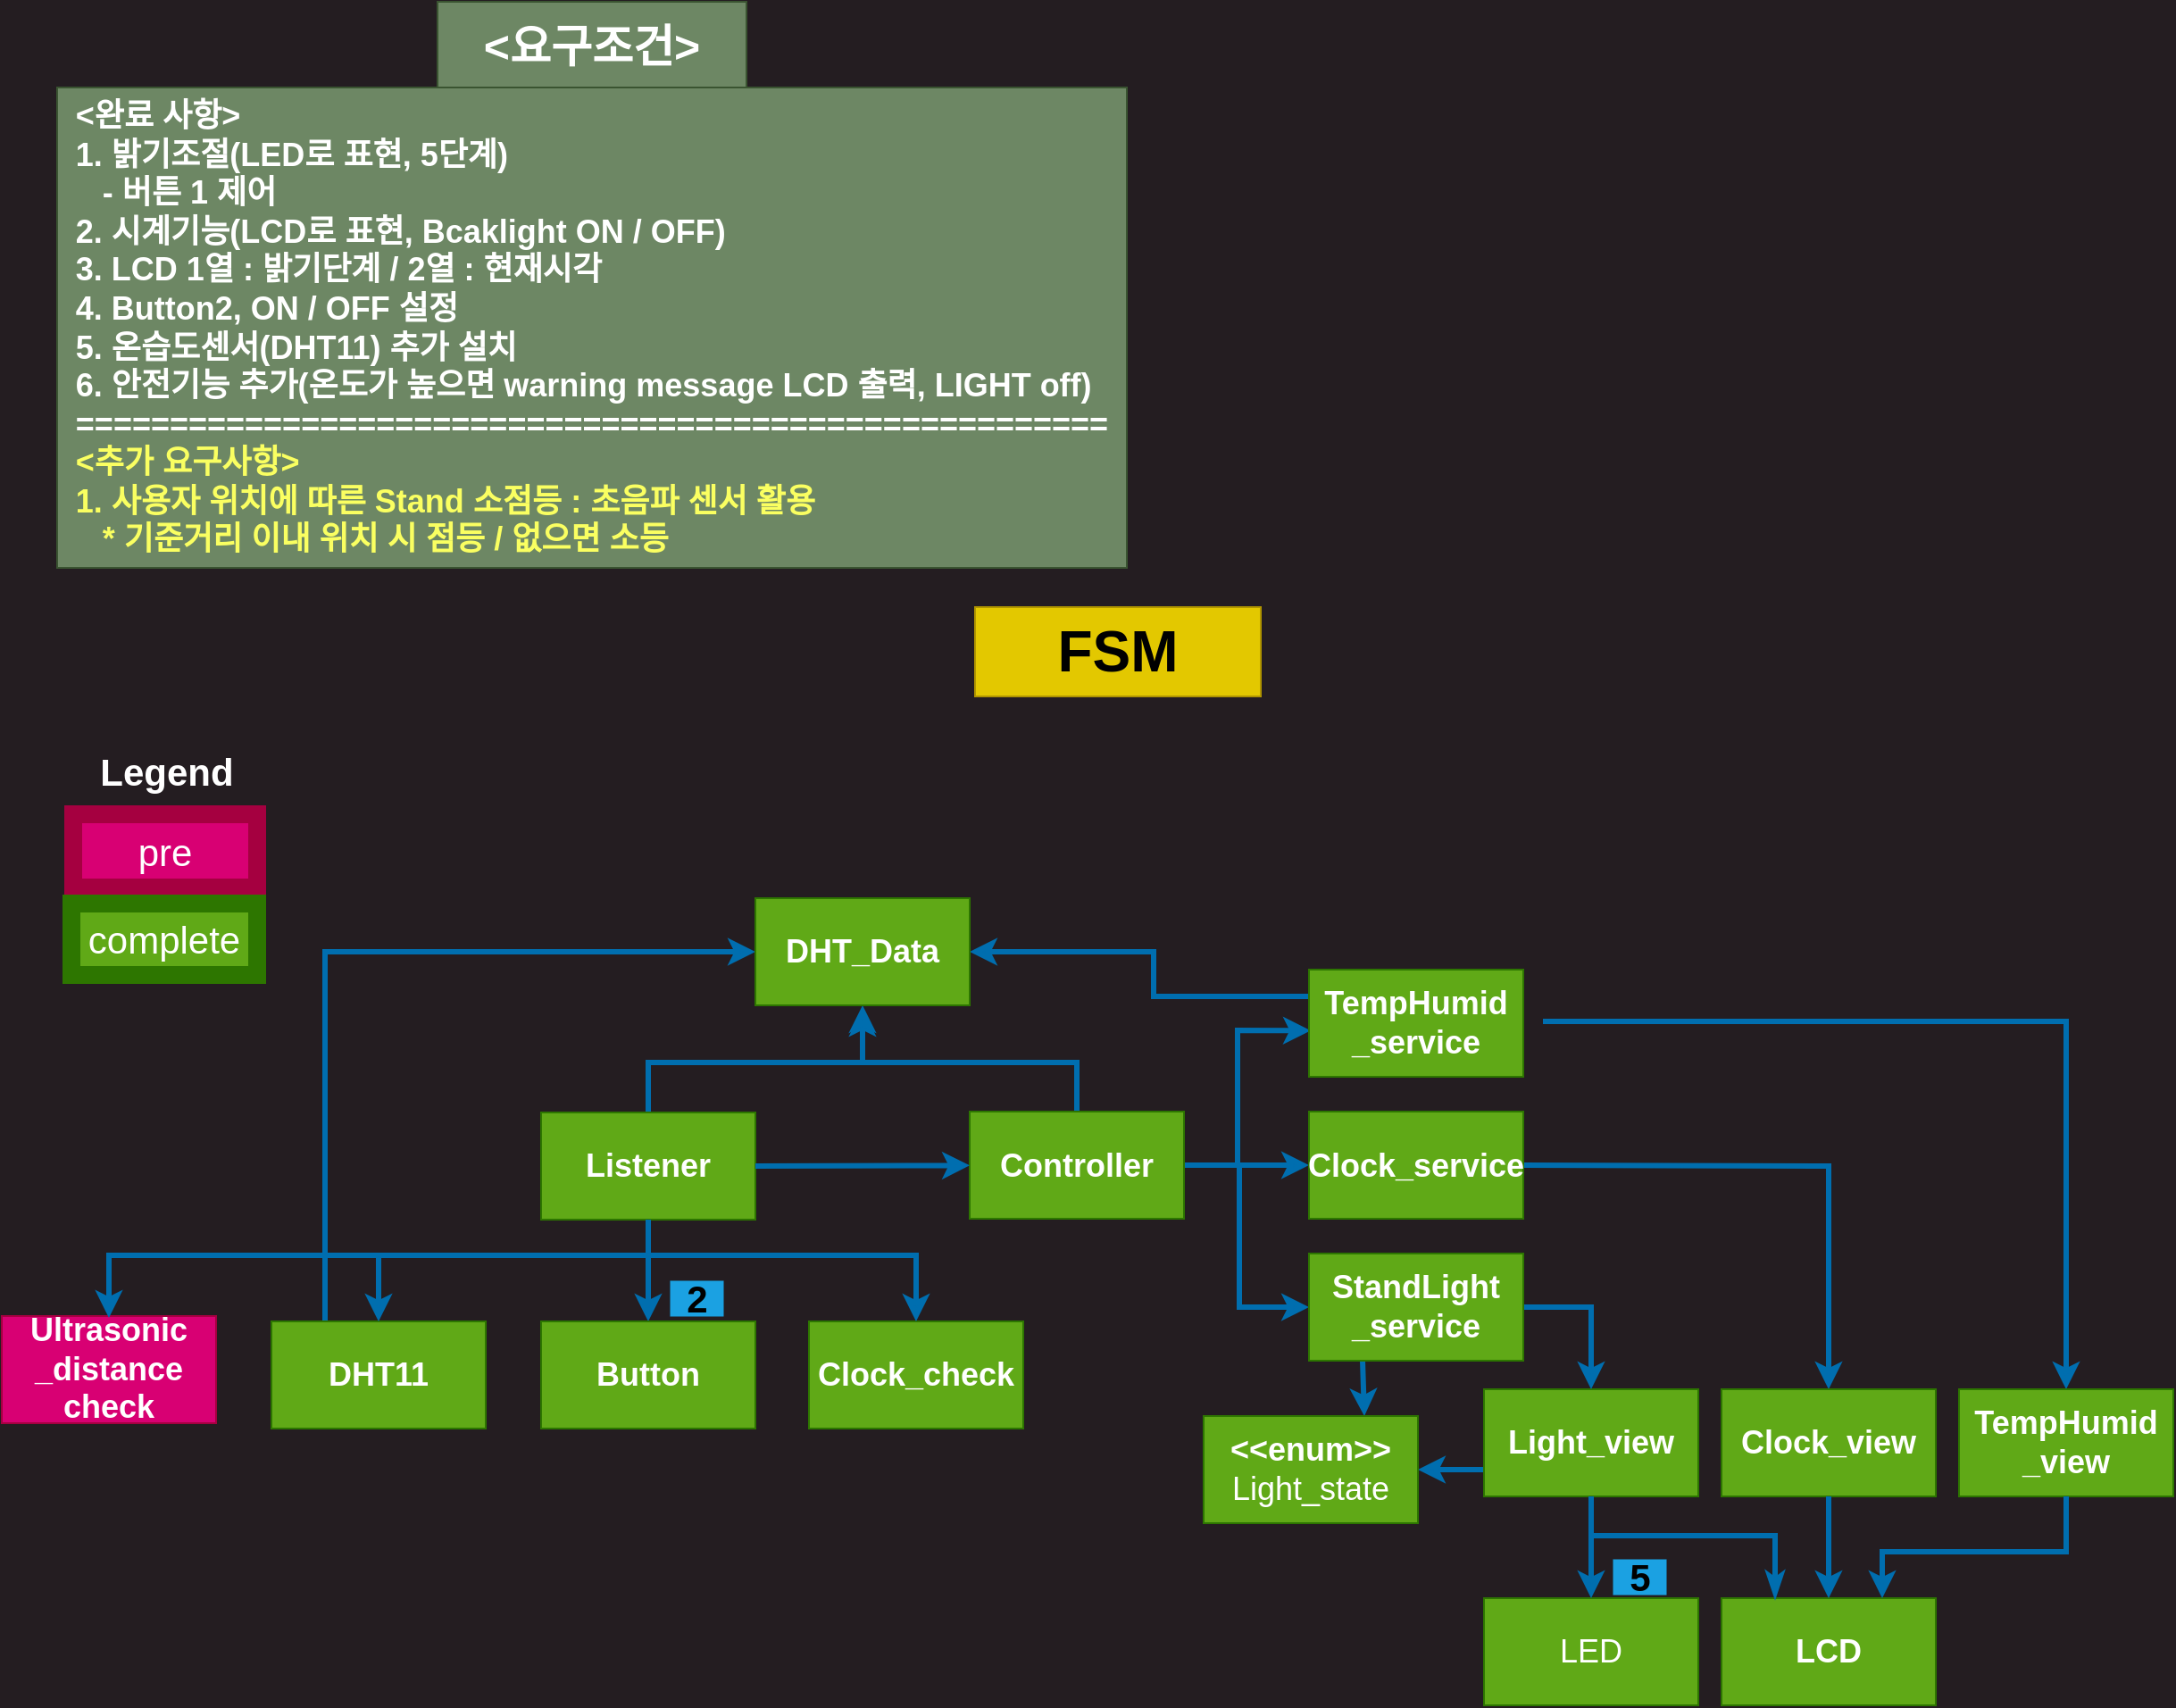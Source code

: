 <mxfile>
    <diagram id="ae19R_kALU7PrGxyAkQI" name="Page-1">
        <mxGraphModel dx="2518" dy="1075" grid="0" gridSize="10" guides="1" tooltips="1" connect="1" arrows="1" fold="1" page="0" pageScale="1" pageWidth="827" pageHeight="1169" background="#241D21" math="0" shadow="0">
            <root>
                <mxCell id="0"/>
                <mxCell id="1" parent="0"/>
                <mxCell id="69" style="edgeStyle=none;html=1;exitX=0.5;exitY=0;exitDx=0;exitDy=0;entryX=0.5;entryY=1;entryDx=0;entryDy=0;fillColor=#1ba1e2;strokeColor=#006EAF;strokeWidth=3;rounded=0;" parent="1" edge="1">
                    <mxGeometry relative="1" as="geometry">
                        <Array as="points">
                            <mxPoint x="-664" y="403"/>
                            <mxPoint x="-544" y="403"/>
                        </Array>
                        <mxPoint x="-664" y="433" as="sourcePoint"/>
                        <mxPoint x="-544" y="373" as="targetPoint"/>
                    </mxGeometry>
                </mxCell>
                <mxCell id="2" value="&lt;font style=&quot;font-size: 18px&quot;&gt;&lt;b&gt;Listener&lt;/b&gt;&lt;/font&gt;" style="whiteSpace=wrap;html=1;fillColor=#60a917;fontColor=#ffffff;strokeColor=#2D7600;" parent="1" vertex="1">
                    <mxGeometry x="-724" y="431" width="120" height="60" as="geometry"/>
                </mxCell>
                <mxCell id="61" style="edgeStyle=none;html=1;entryX=0;entryY=0.5;entryDx=0;entryDy=0;fillColor=#1ba1e2;strokeColor=#006EAF;strokeWidth=3;rounded=0;" parent="1" target="27" edge="1">
                    <mxGeometry relative="1" as="geometry">
                        <mxPoint x="-333" y="461" as="sourcePoint"/>
                        <Array as="points">
                            <mxPoint x="-333" y="540"/>
                        </Array>
                    </mxGeometry>
                </mxCell>
                <mxCell id="62" style="edgeStyle=none;html=1;exitX=1;exitY=0.5;exitDx=0;exitDy=0;entryX=0;entryY=0.5;entryDx=0;entryDy=0;fillColor=#1ba1e2;strokeColor=#006EAF;strokeWidth=3;" parent="1" source="3" target="4" edge="1">
                    <mxGeometry relative="1" as="geometry"/>
                </mxCell>
                <mxCell id="63" style="edgeStyle=none;html=1;entryX=0.008;entryY=0.569;entryDx=0;entryDy=0;entryPerimeter=0;fillColor=#1ba1e2;strokeColor=#006EAF;strokeWidth=3;rounded=0;" parent="1" target="54" edge="1">
                    <mxGeometry relative="1" as="geometry">
                        <mxPoint x="-334" y="461" as="sourcePoint"/>
                        <Array as="points">
                            <mxPoint x="-334" y="385"/>
                        </Array>
                    </mxGeometry>
                </mxCell>
                <mxCell id="70" style="edgeStyle=none;html=1;exitX=0.5;exitY=0;exitDx=0;exitDy=0;entryX=0.5;entryY=1;entryDx=0;entryDy=0;fillColor=#1ba1e2;strokeColor=#006EAF;strokeWidth=3;rounded=0;" parent="1" source="3" target="67" edge="1">
                    <mxGeometry relative="1" as="geometry">
                        <mxPoint x="-544.724" y="361.016" as="targetPoint"/>
                        <Array as="points">
                            <mxPoint x="-424" y="403"/>
                            <mxPoint x="-544" y="403"/>
                        </Array>
                    </mxGeometry>
                </mxCell>
                <mxCell id="3" value="&lt;span style=&quot;font-size: 18px&quot;&gt;&lt;b&gt;Controller&lt;/b&gt;&lt;/span&gt;" style="whiteSpace=wrap;html=1;fillColor=#60a917;fontColor=#ffffff;strokeColor=#2D7600;" parent="1" vertex="1">
                    <mxGeometry x="-484" y="430.5" width="120" height="60" as="geometry"/>
                </mxCell>
                <mxCell id="65" style="edgeStyle=none;html=1;exitX=1;exitY=0.5;exitDx=0;exitDy=0;entryX=0.5;entryY=0;entryDx=0;entryDy=0;fillColor=#1ba1e2;strokeColor=#006EAF;strokeWidth=3;rounded=0;" parent="1" source="4" target="35" edge="1">
                    <mxGeometry relative="1" as="geometry">
                        <Array as="points">
                            <mxPoint x="-3" y="461"/>
                        </Array>
                    </mxGeometry>
                </mxCell>
                <mxCell id="4" value="&lt;span style=&quot;font-size: 18px&quot;&gt;&lt;b&gt;Clock_service&lt;/b&gt;&lt;/span&gt;" style="whiteSpace=wrap;html=1;fillColor=#60a917;fontColor=#ffffff;strokeColor=#2D7600;" parent="1" vertex="1">
                    <mxGeometry x="-294" y="430.5" width="120" height="60" as="geometry"/>
                </mxCell>
                <mxCell id="82" style="edgeStyle=none;rounded=0;html=1;exitX=0;exitY=0.75;exitDx=0;exitDy=0;fontSize=18;fontColor=#FAFF61;strokeWidth=3;fillColor=#1ba1e2;strokeColor=#006EAF;" edge="1" parent="1" source="5" target="80">
                    <mxGeometry relative="1" as="geometry"/>
                </mxCell>
                <mxCell id="5" value="&lt;span style=&quot;font-size: 18px&quot;&gt;&lt;b&gt;Light_view&lt;/b&gt;&lt;/span&gt;" style="whiteSpace=wrap;html=1;fillColor=#60a917;fontColor=#ffffff;strokeColor=#2D7600;" parent="1" vertex="1">
                    <mxGeometry x="-196" y="586" width="120" height="60" as="geometry"/>
                </mxCell>
                <mxCell id="9" style="edgeStyle=none;html=1;exitX=0.5;exitY=1;exitDx=0;exitDy=0;entryX=0.5;entryY=0;entryDx=0;entryDy=0;fontSize=18;fillColor=#1ba1e2;strokeColor=#006EAF;strokeWidth=3;" parent="1" source="2" target="6" edge="1">
                    <mxGeometry relative="1" as="geometry"/>
                </mxCell>
                <mxCell id="6" value="&lt;span style=&quot;font-size: 18px&quot;&gt;&lt;b&gt;Button&lt;/b&gt;&lt;/span&gt;" style="whiteSpace=wrap;html=1;fillColor=#60a917;fontColor=#ffffff;strokeColor=#2D7600;" parent="1" vertex="1">
                    <mxGeometry x="-724" y="548" width="120" height="60" as="geometry"/>
                </mxCell>
                <mxCell id="7" value="&lt;span style=&quot;font-size: 18px&quot;&gt;LED&lt;br&gt;&lt;/span&gt;" style="whiteSpace=wrap;html=1;fillColor=#60a917;fontColor=#ffffff;strokeColor=#2D7600;" parent="1" vertex="1">
                    <mxGeometry x="-196" y="703" width="120" height="60" as="geometry"/>
                </mxCell>
                <mxCell id="8" value="&lt;span style=&quot;font-size: 18px&quot;&gt;&lt;b&gt;LCD&lt;/b&gt;&lt;/span&gt;" style="whiteSpace=wrap;html=1;fillColor=#60a917;fontColor=#ffffff;strokeColor=#2D7600;" parent="1" vertex="1">
                    <mxGeometry x="-63" y="703" width="120" height="60" as="geometry"/>
                </mxCell>
                <mxCell id="10" style="edgeStyle=none;html=1;exitX=1;exitY=0.5;exitDx=0;exitDy=0;fontSize=18;fillColor=#1ba1e2;strokeColor=#006EAF;strokeWidth=3;" parent="1" source="2" target="3" edge="1">
                    <mxGeometry relative="1" as="geometry">
                        <mxPoint x="-574" y="551" as="sourcePoint"/>
                        <mxPoint x="-574" y="501" as="targetPoint"/>
                    </mxGeometry>
                </mxCell>
                <mxCell id="20" value="&lt;b&gt;&lt;font style=&quot;font-size: 25px&quot;&gt;&amp;lt;요구조건&amp;gt;&lt;/font&gt;&lt;/b&gt;" style="whiteSpace=wrap;html=1;fontSize=18;fillColor=#6d8764;fontColor=#ffffff;strokeColor=#3A5431;" parent="1" vertex="1">
                    <mxGeometry x="-782" y="-191" width="173" height="48" as="geometry"/>
                </mxCell>
                <mxCell id="21" value="&lt;div style=&quot;text-align: left&quot;&gt;&lt;b&gt;&amp;lt;완료 사항&amp;gt;&lt;/b&gt;&lt;/div&gt;&lt;div style=&quot;text-align: left&quot;&gt;&lt;b&gt;1. 밝기조절(LED로 표현, 5단계)&lt;/b&gt;&lt;/div&gt;&lt;div style=&quot;text-align: left&quot;&gt;&lt;span&gt;&lt;b&gt;&amp;nbsp; &amp;nbsp;- 버튼 1 제어&lt;/b&gt;&lt;/span&gt;&lt;/div&gt;&lt;div style=&quot;text-align: left&quot;&gt;&lt;span&gt;&lt;b&gt;2. 시계기능(LCD로 표현, Bcaklight ON / OFF)&lt;/b&gt;&lt;/span&gt;&lt;/div&gt;&lt;div style=&quot;text-align: left&quot;&gt;&lt;span&gt;&lt;b&gt;3. LCD 1열 : 밝기단계 / 2열 : 현재시각&lt;/b&gt;&lt;/span&gt;&lt;/div&gt;&lt;div style=&quot;text-align: left&quot;&gt;&lt;div&gt;&lt;b&gt;4. Button2, ON / OFF 설정&lt;/b&gt;&lt;/div&gt;&lt;div&gt;&lt;b&gt;5. 온습도센서(DHT11) 추가 설치&lt;/b&gt;&lt;/div&gt;&lt;div&gt;&lt;b&gt;6. 안전기능 추가(온도가 높으면 warning message LCD 출력, LIGHT off)&lt;/b&gt;&lt;/div&gt;&lt;/div&gt;&lt;div style=&quot;text-align: left&quot;&gt;&lt;span&gt;&lt;b&gt;=======================================================&lt;/b&gt;&lt;/span&gt;&lt;/div&gt;&lt;div style=&quot;text-align: left&quot;&gt;&lt;b&gt;&lt;font color=&quot;#faff61&quot;&gt;&amp;lt;추가 요구사항&amp;gt;&amp;nbsp;&lt;/font&gt;&lt;/b&gt;&lt;/div&gt;&lt;div style=&quot;text-align: left&quot;&gt;&lt;font color=&quot;#faff61&quot;&gt;&lt;b&gt;1. 사용자 위치에 따른 Stand 소점등 : 초음파 센서 활용&lt;/b&gt;&lt;/font&gt;&lt;/div&gt;&lt;div style=&quot;text-align: left&quot;&gt;&lt;font color=&quot;#faff61&quot;&gt;&lt;b&gt;&amp;nbsp; &amp;nbsp;* 기준거리 이내 위치 시 점등 / 없으면 소등&lt;/b&gt;&lt;/font&gt;&lt;/div&gt;" style="whiteSpace=wrap;html=1;fontSize=18;fillColor=#6d8764;fontColor=#ffffff;strokeColor=#3A5431;" parent="1" vertex="1">
                    <mxGeometry x="-995" y="-143" width="599" height="269" as="geometry"/>
                </mxCell>
                <mxCell id="22" value="&lt;b&gt;&lt;font style=&quot;font-size: 32px&quot;&gt;FSM&lt;/font&gt;&lt;/b&gt;" style="whiteSpace=wrap;html=1;fontSize=18;fillColor=#e3c800;fontColor=#000000;strokeColor=#B09500;" parent="1" vertex="1">
                    <mxGeometry x="-481" y="148" width="160" height="50" as="geometry"/>
                </mxCell>
                <mxCell id="24" value="&lt;font color=&quot;#000000&quot; size=&quot;1&quot;&gt;&lt;b style=&quot;font-size: 21px&quot;&gt;5&lt;/b&gt;&lt;/font&gt;" style="text;html=1;align=center;verticalAlign=middle;resizable=0;points=[];autosize=1;strokeColor=#006EAF;fillColor=#1ba1e2;strokeWidth=0;fontColor=#ffffff;" parent="1" vertex="1">
                    <mxGeometry x="-124" y="681" width="30" height="20" as="geometry"/>
                </mxCell>
                <mxCell id="25" value="&lt;font color=&quot;#000000&quot; size=&quot;1&quot;&gt;&lt;b style=&quot;font-size: 21px&quot;&gt;2&lt;/b&gt;&lt;/font&gt;" style="text;html=1;align=center;verticalAlign=middle;resizable=0;points=[];autosize=1;strokeColor=#006EAF;fillColor=#1ba1e2;strokeWidth=0;fontColor=#ffffff;" parent="1" vertex="1">
                    <mxGeometry x="-652" y="525" width="30" height="20" as="geometry"/>
                </mxCell>
                <mxCell id="66" style="edgeStyle=none;html=1;exitX=1;exitY=0.5;exitDx=0;exitDy=0;entryX=0.5;entryY=0;entryDx=0;entryDy=0;fillColor=#1ba1e2;strokeColor=#006EAF;strokeWidth=3;rounded=0;" parent="1" source="27" target="5" edge="1">
                    <mxGeometry relative="1" as="geometry">
                        <Array as="points">
                            <mxPoint x="-136" y="540"/>
                        </Array>
                    </mxGeometry>
                </mxCell>
                <mxCell id="83" style="edgeStyle=none;rounded=0;html=1;exitX=0.25;exitY=1;exitDx=0;exitDy=0;fontSize=18;fontColor=#FAFF61;strokeWidth=3;entryX=0.75;entryY=0;entryDx=0;entryDy=0;fillColor=#1ba1e2;strokeColor=#006EAF;" edge="1" parent="1" source="27" target="80">
                    <mxGeometry relative="1" as="geometry">
                        <mxPoint x="-255" y="593" as="targetPoint"/>
                    </mxGeometry>
                </mxCell>
                <mxCell id="27" value="&lt;span style=&quot;font-size: 18px&quot;&gt;&lt;b&gt;StandLight&lt;br&gt;_service&lt;/b&gt;&lt;/span&gt;" style="whiteSpace=wrap;html=1;fillColor=#60a917;fontColor=#ffffff;strokeColor=#2D7600;" parent="1" vertex="1">
                    <mxGeometry x="-294" y="510" width="120" height="60" as="geometry"/>
                </mxCell>
                <mxCell id="35" value="&lt;span style=&quot;font-size: 18px&quot;&gt;&lt;b&gt;Clock_view&lt;/b&gt;&lt;/span&gt;" style="whiteSpace=wrap;html=1;fillColor=#60a917;fontColor=#ffffff;strokeColor=#2D7600;" parent="1" vertex="1">
                    <mxGeometry x="-63" y="586" width="120" height="60" as="geometry"/>
                </mxCell>
                <mxCell id="37" style="edgeStyle=none;html=1;exitX=0.5;exitY=1;exitDx=0;exitDy=0;fontSize=18;fillColor=#1ba1e2;strokeColor=#006EAF;strokeWidth=3;" parent="1" source="5" target="7" edge="1">
                    <mxGeometry relative="1" as="geometry">
                        <mxPoint x="-286" y="596" as="sourcePoint"/>
                        <mxPoint x="-136" y="696" as="targetPoint"/>
                    </mxGeometry>
                </mxCell>
                <mxCell id="38" style="edgeStyle=none;html=1;exitX=0.5;exitY=1;exitDx=0;exitDy=0;fontSize=18;fillColor=#1ba1e2;strokeColor=#006EAF;strokeWidth=3;entryX=0.5;entryY=0;entryDx=0;entryDy=0;" parent="1" source="35" target="8" edge="1">
                    <mxGeometry relative="1" as="geometry">
                        <mxPoint x="-153" y="656" as="sourcePoint"/>
                        <mxPoint x="-3" y="696" as="targetPoint"/>
                        <Array as="points"/>
                    </mxGeometry>
                </mxCell>
                <mxCell id="40" value="&lt;span style=&quot;font-size: 18px&quot;&gt;&lt;b&gt;Clock_check&lt;/b&gt;&lt;/span&gt;" style="whiteSpace=wrap;html=1;fillColor=#60a917;fontColor=#ffffff;strokeColor=#2D7600;" parent="1" vertex="1">
                    <mxGeometry x="-574" y="548" width="120" height="60" as="geometry"/>
                </mxCell>
                <mxCell id="41" style="edgeStyle=none;html=1;entryX=0.5;entryY=0;entryDx=0;entryDy=0;fontSize=18;fillColor=#1ba1e2;strokeColor=#006EAF;strokeWidth=3;rounded=0;" parent="1" target="40" edge="1">
                    <mxGeometry relative="1" as="geometry">
                        <mxPoint x="-664" y="511" as="sourcePoint"/>
                        <mxPoint x="-654" y="561" as="targetPoint"/>
                        <Array as="points">
                            <mxPoint x="-514" y="511"/>
                        </Array>
                    </mxGeometry>
                </mxCell>
                <mxCell id="46" value="pre" style="whiteSpace=wrap;html=1;fontSize=21;fontColor=#ffffff;strokeWidth=10;fillColor=#d80073;strokeColor=#A50040;" parent="1" vertex="1">
                    <mxGeometry x="-986" y="264" width="103" height="41" as="geometry"/>
                </mxCell>
                <mxCell id="47" value="complete" style="whiteSpace=wrap;html=1;fontSize=21;fontColor=#ffffff;strokeWidth=10;fillColor=#60a917;strokeColor=#2D7600;" parent="1" vertex="1">
                    <mxGeometry x="-987" y="314" width="104" height="40" as="geometry"/>
                </mxCell>
                <mxCell id="49" value="&lt;b&gt;&lt;font color=&quot;#ffffff&quot;&gt;Legend&lt;/font&gt;&lt;/b&gt;" style="text;html=1;align=center;verticalAlign=middle;resizable=0;points=[];autosize=1;strokeColor=none;fillColor=none;fontSize=21;fontColor=#000000;" parent="1" vertex="1">
                    <mxGeometry x="-977" y="225" width="85" height="29" as="geometry"/>
                </mxCell>
                <mxCell id="51" style="edgeStyle=none;html=1;fontSize=18;fillColor=#1ba1e2;strokeColor=#006EAF;strokeWidth=3;rounded=0;endArrow=classicThin;endFill=1;entryX=0.25;entryY=0;entryDx=0;entryDy=0;" parent="1" target="8" edge="1">
                    <mxGeometry relative="1" as="geometry">
                        <mxPoint x="-136" y="668" as="sourcePoint"/>
                        <mxPoint x="-4" y="668" as="targetPoint"/>
                        <Array as="points">
                            <mxPoint x="-33" y="668"/>
                        </Array>
                    </mxGeometry>
                </mxCell>
                <mxCell id="79" style="edgeStyle=none;html=1;exitX=0.25;exitY=0;exitDx=0;exitDy=0;entryX=0;entryY=0.5;entryDx=0;entryDy=0;fontSize=25;fontColor=#FAFF61;fillColor=#1ba1e2;strokeColor=#006EAF;strokeWidth=3;rounded=0;" edge="1" parent="1" source="52" target="67">
                    <mxGeometry relative="1" as="geometry">
                        <Array as="points">
                            <mxPoint x="-845" y="341"/>
                        </Array>
                    </mxGeometry>
                </mxCell>
                <mxCell id="52" value="&lt;span style=&quot;font-size: 18px&quot;&gt;&lt;b&gt;DHT11&lt;/b&gt;&lt;/span&gt;" style="whiteSpace=wrap;html=1;fillColor=#60a917;fontColor=#ffffff;strokeColor=#2D7600;" parent="1" vertex="1">
                    <mxGeometry x="-875" y="548" width="120" height="60" as="geometry"/>
                </mxCell>
                <mxCell id="53" style="edgeStyle=none;html=1;entryX=0.5;entryY=0;entryDx=0;entryDy=0;fontSize=18;fillColor=#1ba1e2;strokeColor=#006EAF;strokeWidth=3;rounded=0;" parent="1" target="52" edge="1">
                    <mxGeometry relative="1" as="geometry">
                        <mxPoint x="-665" y="511" as="sourcePoint"/>
                        <mxPoint x="-654" y="558" as="targetPoint"/>
                        <Array as="points">
                            <mxPoint x="-815" y="511"/>
                        </Array>
                    </mxGeometry>
                </mxCell>
                <mxCell id="64" style="edgeStyle=none;html=1;exitX=1;exitY=0.5;exitDx=0;exitDy=0;entryX=0.5;entryY=0;entryDx=0;entryDy=0;fillColor=#1ba1e2;strokeColor=#006EAF;strokeWidth=3;rounded=0;" parent="1" target="55" edge="1">
                    <mxGeometry relative="1" as="geometry">
                        <mxPoint x="-163" y="380" as="sourcePoint"/>
                        <mxPoint x="258" y="617" as="targetPoint"/>
                        <Array as="points">
                            <mxPoint x="130" y="380"/>
                        </Array>
                    </mxGeometry>
                </mxCell>
                <mxCell id="72" style="edgeStyle=none;html=1;exitX=0;exitY=0.25;exitDx=0;exitDy=0;entryX=1;entryY=0.5;entryDx=0;entryDy=0;fillColor=#1ba1e2;strokeColor=#006EAF;strokeWidth=3;rounded=0;" parent="1" source="54" target="67" edge="1">
                    <mxGeometry relative="1" as="geometry">
                        <Array as="points">
                            <mxPoint x="-381" y="366"/>
                            <mxPoint x="-381" y="341"/>
                        </Array>
                    </mxGeometry>
                </mxCell>
                <mxCell id="54" value="&lt;span style=&quot;font-size: 18px&quot;&gt;&lt;b&gt;TempHumid&lt;br&gt;_service&lt;br&gt;&lt;/b&gt;&lt;/span&gt;" style="whiteSpace=wrap;html=1;fillColor=#60a917;fontColor=#ffffff;strokeColor=#2D7600;" parent="1" vertex="1">
                    <mxGeometry x="-294" y="351" width="120" height="60" as="geometry"/>
                </mxCell>
                <mxCell id="55" value="&lt;span style=&quot;font-size: 18px&quot;&gt;&lt;b&gt;TempHumid&lt;br&gt;_view&lt;/b&gt;&lt;/span&gt;" style="whiteSpace=wrap;html=1;fillColor=#60a917;fontColor=#ffffff;strokeColor=#2D7600;" parent="1" vertex="1">
                    <mxGeometry x="70" y="586" width="120" height="60" as="geometry"/>
                </mxCell>
                <mxCell id="67" value="&lt;font style=&quot;font-size: 18px&quot;&gt;&lt;b&gt;DHT_Data&lt;/b&gt;&lt;/font&gt;" style="whiteSpace=wrap;html=1;fillColor=#60a917;fontColor=#ffffff;strokeColor=#2D7600;" parent="1" vertex="1">
                    <mxGeometry x="-604" y="311" width="120" height="60" as="geometry"/>
                </mxCell>
                <mxCell id="74" style="edgeStyle=none;html=1;exitX=0.5;exitY=1;exitDx=0;exitDy=0;fontSize=18;fillColor=#1ba1e2;strokeColor=#006EAF;strokeWidth=3;rounded=0;entryX=0.75;entryY=0;entryDx=0;entryDy=0;" parent="1" source="55" target="8" edge="1">
                    <mxGeometry relative="1" as="geometry">
                        <mxPoint x="7" y="656" as="sourcePoint"/>
                        <mxPoint x="-3" y="677" as="targetPoint"/>
                        <Array as="points">
                            <mxPoint x="130" y="677"/>
                            <mxPoint x="27" y="677"/>
                        </Array>
                    </mxGeometry>
                </mxCell>
                <mxCell id="77" value="&lt;span style=&quot;font-size: 18px&quot;&gt;&lt;b&gt;Ultrasonic&lt;br&gt;_distance check&lt;br&gt;&lt;/b&gt;&lt;/span&gt;" style="whiteSpace=wrap;html=1;fillColor=#d80073;fontColor=#ffffff;strokeColor=#A50040;" vertex="1" parent="1">
                    <mxGeometry x="-1026" y="545" width="120" height="60" as="geometry"/>
                </mxCell>
                <mxCell id="78" style="edgeStyle=none;html=1;entryX=0.5;entryY=0;entryDx=0;entryDy=0;fontSize=18;fillColor=#1ba1e2;strokeColor=#006EAF;strokeWidth=3;rounded=0;" edge="1" parent="1">
                    <mxGeometry relative="1" as="geometry">
                        <mxPoint x="-815" y="511" as="sourcePoint"/>
                        <mxPoint x="-966" y="546" as="targetPoint"/>
                        <Array as="points">
                            <mxPoint x="-966" y="511"/>
                        </Array>
                    </mxGeometry>
                </mxCell>
                <mxCell id="80" value="&lt;font style=&quot;font-size: 18px&quot;&gt;&lt;b&gt;&amp;lt;&amp;lt;enum&amp;gt;&amp;gt;&lt;br&gt;&lt;/b&gt;Light_state&lt;/font&gt;" style="whiteSpace=wrap;html=1;fillColor=#60a917;fontColor=#ffffff;strokeColor=#2D7600;" vertex="1" parent="1">
                    <mxGeometry x="-353" y="601" width="120" height="60" as="geometry"/>
                </mxCell>
            </root>
        </mxGraphModel>
    </diagram>
</mxfile>